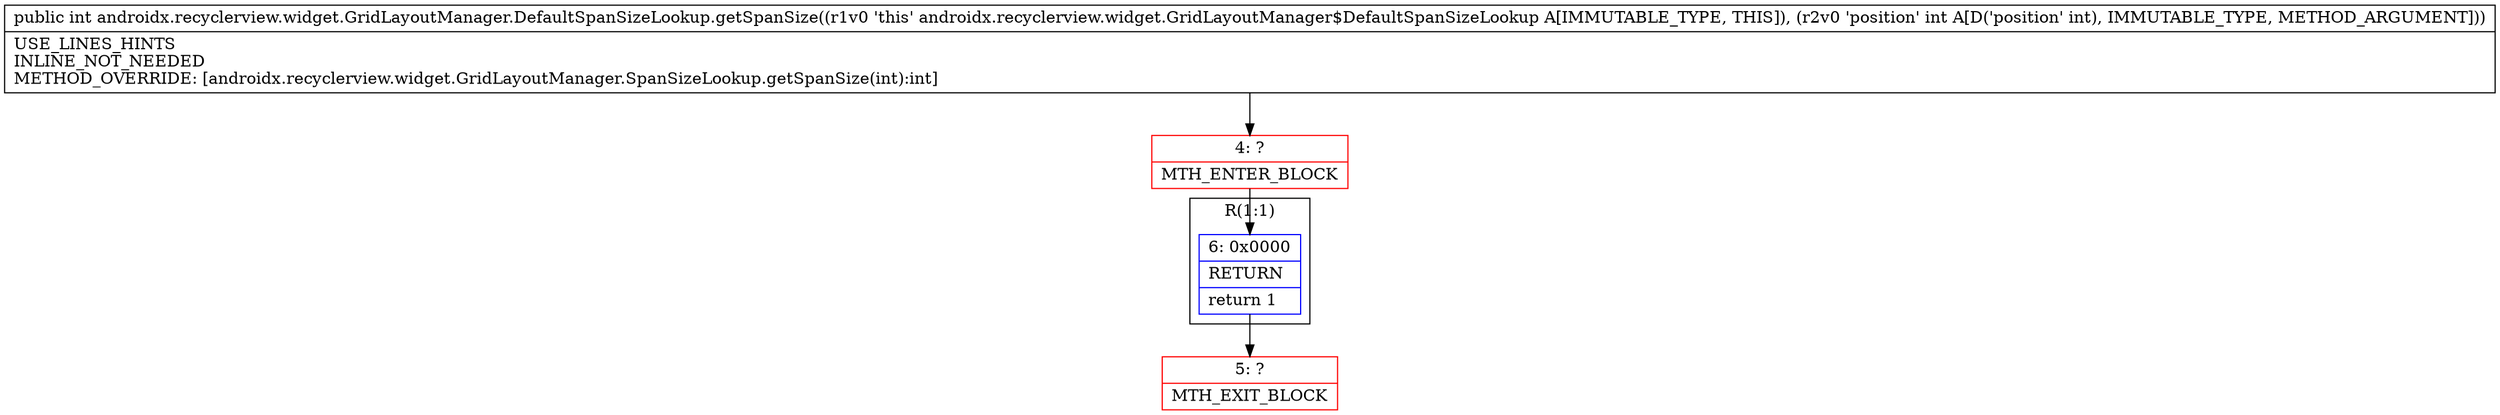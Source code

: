 digraph "CFG forandroidx.recyclerview.widget.GridLayoutManager.DefaultSpanSizeLookup.getSpanSize(I)I" {
subgraph cluster_Region_1988504792 {
label = "R(1:1)";
node [shape=record,color=blue];
Node_6 [shape=record,label="{6\:\ 0x0000|RETURN\l|return 1\l}"];
}
Node_4 [shape=record,color=red,label="{4\:\ ?|MTH_ENTER_BLOCK\l}"];
Node_5 [shape=record,color=red,label="{5\:\ ?|MTH_EXIT_BLOCK\l}"];
MethodNode[shape=record,label="{public int androidx.recyclerview.widget.GridLayoutManager.DefaultSpanSizeLookup.getSpanSize((r1v0 'this' androidx.recyclerview.widget.GridLayoutManager$DefaultSpanSizeLookup A[IMMUTABLE_TYPE, THIS]), (r2v0 'position' int A[D('position' int), IMMUTABLE_TYPE, METHOD_ARGUMENT]))  | USE_LINES_HINTS\lINLINE_NOT_NEEDED\lMETHOD_OVERRIDE: [androidx.recyclerview.widget.GridLayoutManager.SpanSizeLookup.getSpanSize(int):int]\l}"];
MethodNode -> Node_4;Node_6 -> Node_5;
Node_4 -> Node_6;
}

